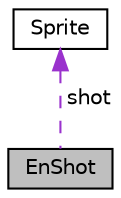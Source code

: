 digraph "EnShot"
{
 // LATEX_PDF_SIZE
  edge [fontname="Helvetica",fontsize="10",labelfontname="Helvetica",labelfontsize="10"];
  node [fontname="Helvetica",fontsize="10",shape=record];
  Node1 [label="EnShot",height=0.2,width=0.4,color="black", fillcolor="grey75", style="filled", fontcolor="black",tooltip=" "];
  Node2 -> Node1 [dir="back",color="darkorchid3",fontsize="10",style="dashed",label=" shot" ,fontname="Helvetica"];
  Node2 [label="Sprite",height=0.2,width=0.4,color="black", fillcolor="white", style="filled",URL="$struct_sprite.html",tooltip=" "];
}
